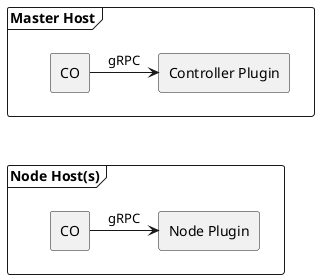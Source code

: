 '                             CO "Master" Host
'+-------------------------------------------+
'|                                           |
'|  +------------+           +------------+  |
'|  |     CO     |   gRPC    | Controller |  |
'|  |            +----------->   Plugin   |  |
'|  +------------+           +------------+  |
'|                                           |
'+-------------------------------------------+
'
'                            CO "Node" Host(s)
'+-------------------------------------------+
'|                                           |
'|  +------------+           +------------+  |
'|  |     CO     |   gRPC    |    Node    |  |
'|  |            +----------->   Plugin   |  |
'|  +------------+           +------------+  |
'|                                           |
'+-------------------------------------------+

@startuml
frame "Master Host" as masterHost {
    rectangle "CO" as masterClient
    rectangle "Controller Plugin" as masterController
}
frame "Node Host(s)" as nodeHost {
    rectangle "CO" as nodeClient
    rectangle "Node Plugin" as nodeAgent
}
masterHost -[hidden]- nodeHost
masterClient -> masterController : gRPC
nodeClient -> nodeAgent : gRPC
@enduml

